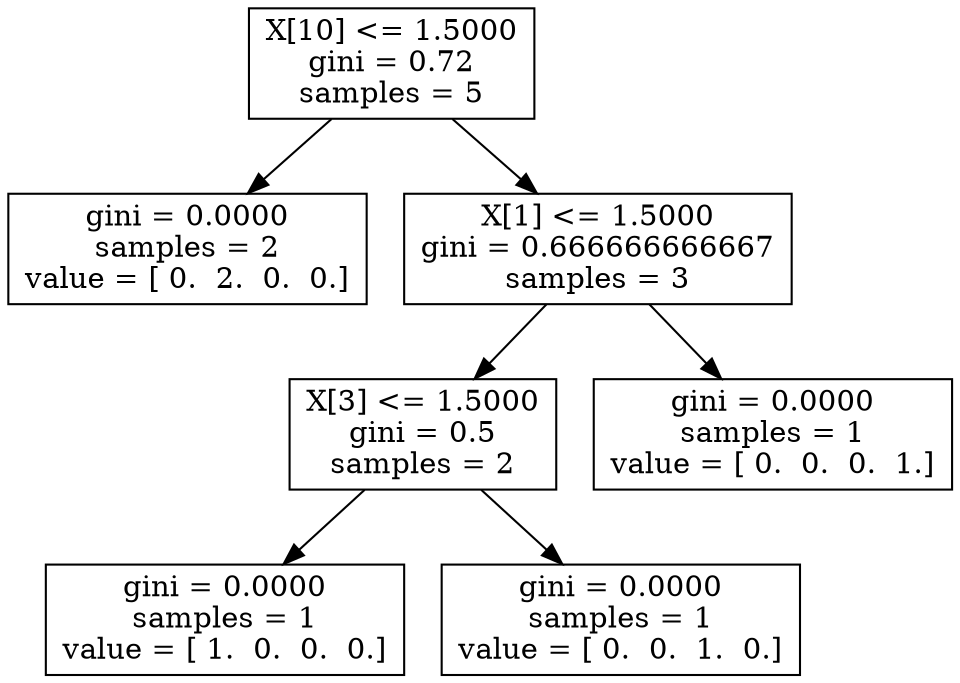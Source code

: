 digraph Tree {
0 [label="X[10] <= 1.5000\ngini = 0.72\nsamples = 5", shape="box"] ;
1 [label="gini = 0.0000\nsamples = 2\nvalue = [ 0.  2.  0.  0.]", shape="box"] ;
0 -> 1 ;
2 [label="X[1] <= 1.5000\ngini = 0.666666666667\nsamples = 3", shape="box"] ;
0 -> 2 ;
3 [label="X[3] <= 1.5000\ngini = 0.5\nsamples = 2", shape="box"] ;
2 -> 3 ;
4 [label="gini = 0.0000\nsamples = 1\nvalue = [ 1.  0.  0.  0.]", shape="box"] ;
3 -> 4 ;
5 [label="gini = 0.0000\nsamples = 1\nvalue = [ 0.  0.  1.  0.]", shape="box"] ;
3 -> 5 ;
6 [label="gini = 0.0000\nsamples = 1\nvalue = [ 0.  0.  0.  1.]", shape="box"] ;
2 -> 6 ;
}